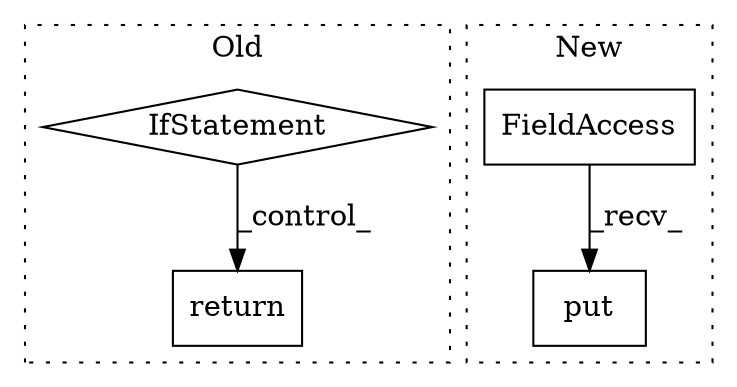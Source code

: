 digraph G {
subgraph cluster0 {
1 [label="return" a="41" s="2332" l="7" shape="box"];
4 [label="IfStatement" a="25" s="2304,2322" l="4,2" shape="diamond"];
label = "Old";
style="dotted";
}
subgraph cluster1 {
2 [label="put" a="32" s="2337,2417" l="4,1" shape="box"];
3 [label="FieldAccess" a="22" s="2326" l="10" shape="box"];
label = "New";
style="dotted";
}
3 -> 2 [label="_recv_"];
4 -> 1 [label="_control_"];
}